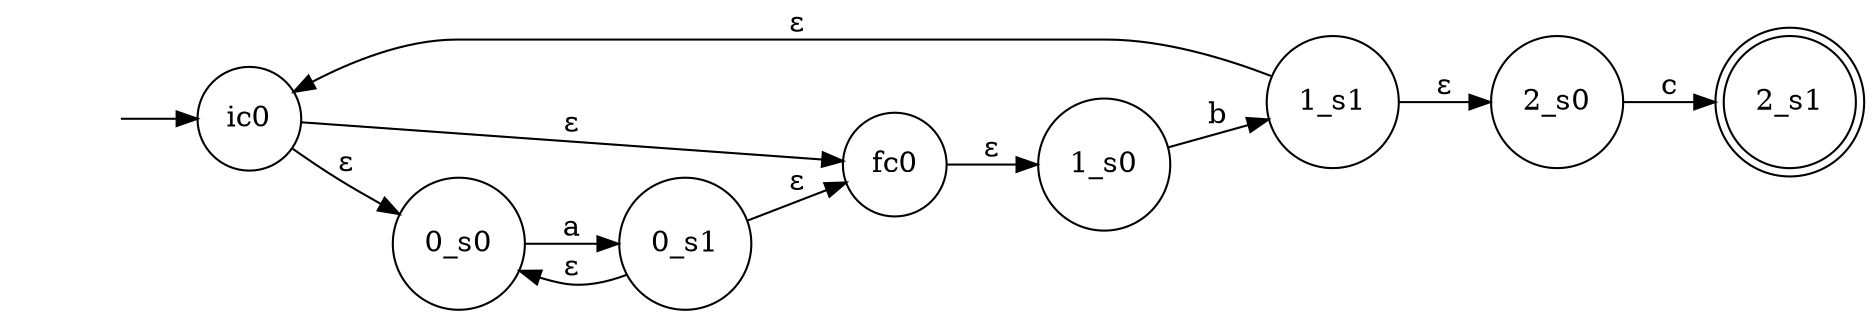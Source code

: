 digraph "NFAe Visualization" {
	graph [rankdir=LR]
	"" [label="" shape=plaintext]
	"2_s1" [label="2_s1" shape=doublecircle]
	"1_s1" [label="1_s1" shape=circle]
	"0_s1" [label="0_s1" shape=circle]
	fc0 [label=fc0 shape=circle]
	ic0 [label=ic0 shape=circle]
	"0_s0" [label="0_s0" shape=circle]
	"2_s0" [label="2_s0" shape=circle]
	"1_s0" [label="1_s0" shape=circle]
	"" -> ic0 [label=""]
	ic0 -> fc0 [label="ε"]
	ic0 -> "0_s0" [label="ε"]
	"0_s0" -> "0_s1" [label=a]
	"0_s1" -> fc0 [label="ε"]
	"0_s1" -> "0_s0" [label="ε"]
	fc0 -> "1_s0" [label="ε"]
	"1_s0" -> "1_s1" [label=b]
	"1_s1" -> ic0 [label="ε"]
	"1_s1" -> "2_s0" [label="ε"]
	"2_s0" -> "2_s1" [label=c]
}
